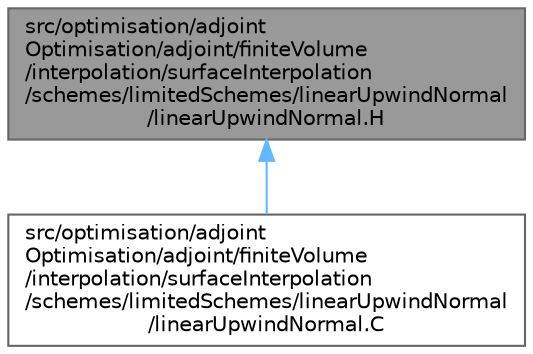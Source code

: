 digraph "src/optimisation/adjointOptimisation/adjoint/finiteVolume/interpolation/surfaceInterpolation/schemes/limitedSchemes/linearUpwindNormal/linearUpwindNormal.H"
{
 // LATEX_PDF_SIZE
  bgcolor="transparent";
  edge [fontname=Helvetica,fontsize=10,labelfontname=Helvetica,labelfontsize=10];
  node [fontname=Helvetica,fontsize=10,shape=box,height=0.2,width=0.4];
  Node1 [id="Node000001",label="src/optimisation/adjoint\lOptimisation/adjoint/finiteVolume\l/interpolation/surfaceInterpolation\l/schemes/limitedSchemes/linearUpwindNormal\l/linearUpwindNormal.H",height=0.2,width=0.4,color="gray40", fillcolor="grey60", style="filled", fontcolor="black",tooltip=" "];
  Node1 -> Node2 [id="edge1_Node000001_Node000002",dir="back",color="steelblue1",style="solid",tooltip=" "];
  Node2 [id="Node000002",label="src/optimisation/adjoint\lOptimisation/adjoint/finiteVolume\l/interpolation/surfaceInterpolation\l/schemes/limitedSchemes/linearUpwindNormal\l/linearUpwindNormal.C",height=0.2,width=0.4,color="grey40", fillcolor="white", style="filled",URL="$linearUpwindNormal_8C.html",tooltip=" "];
}
